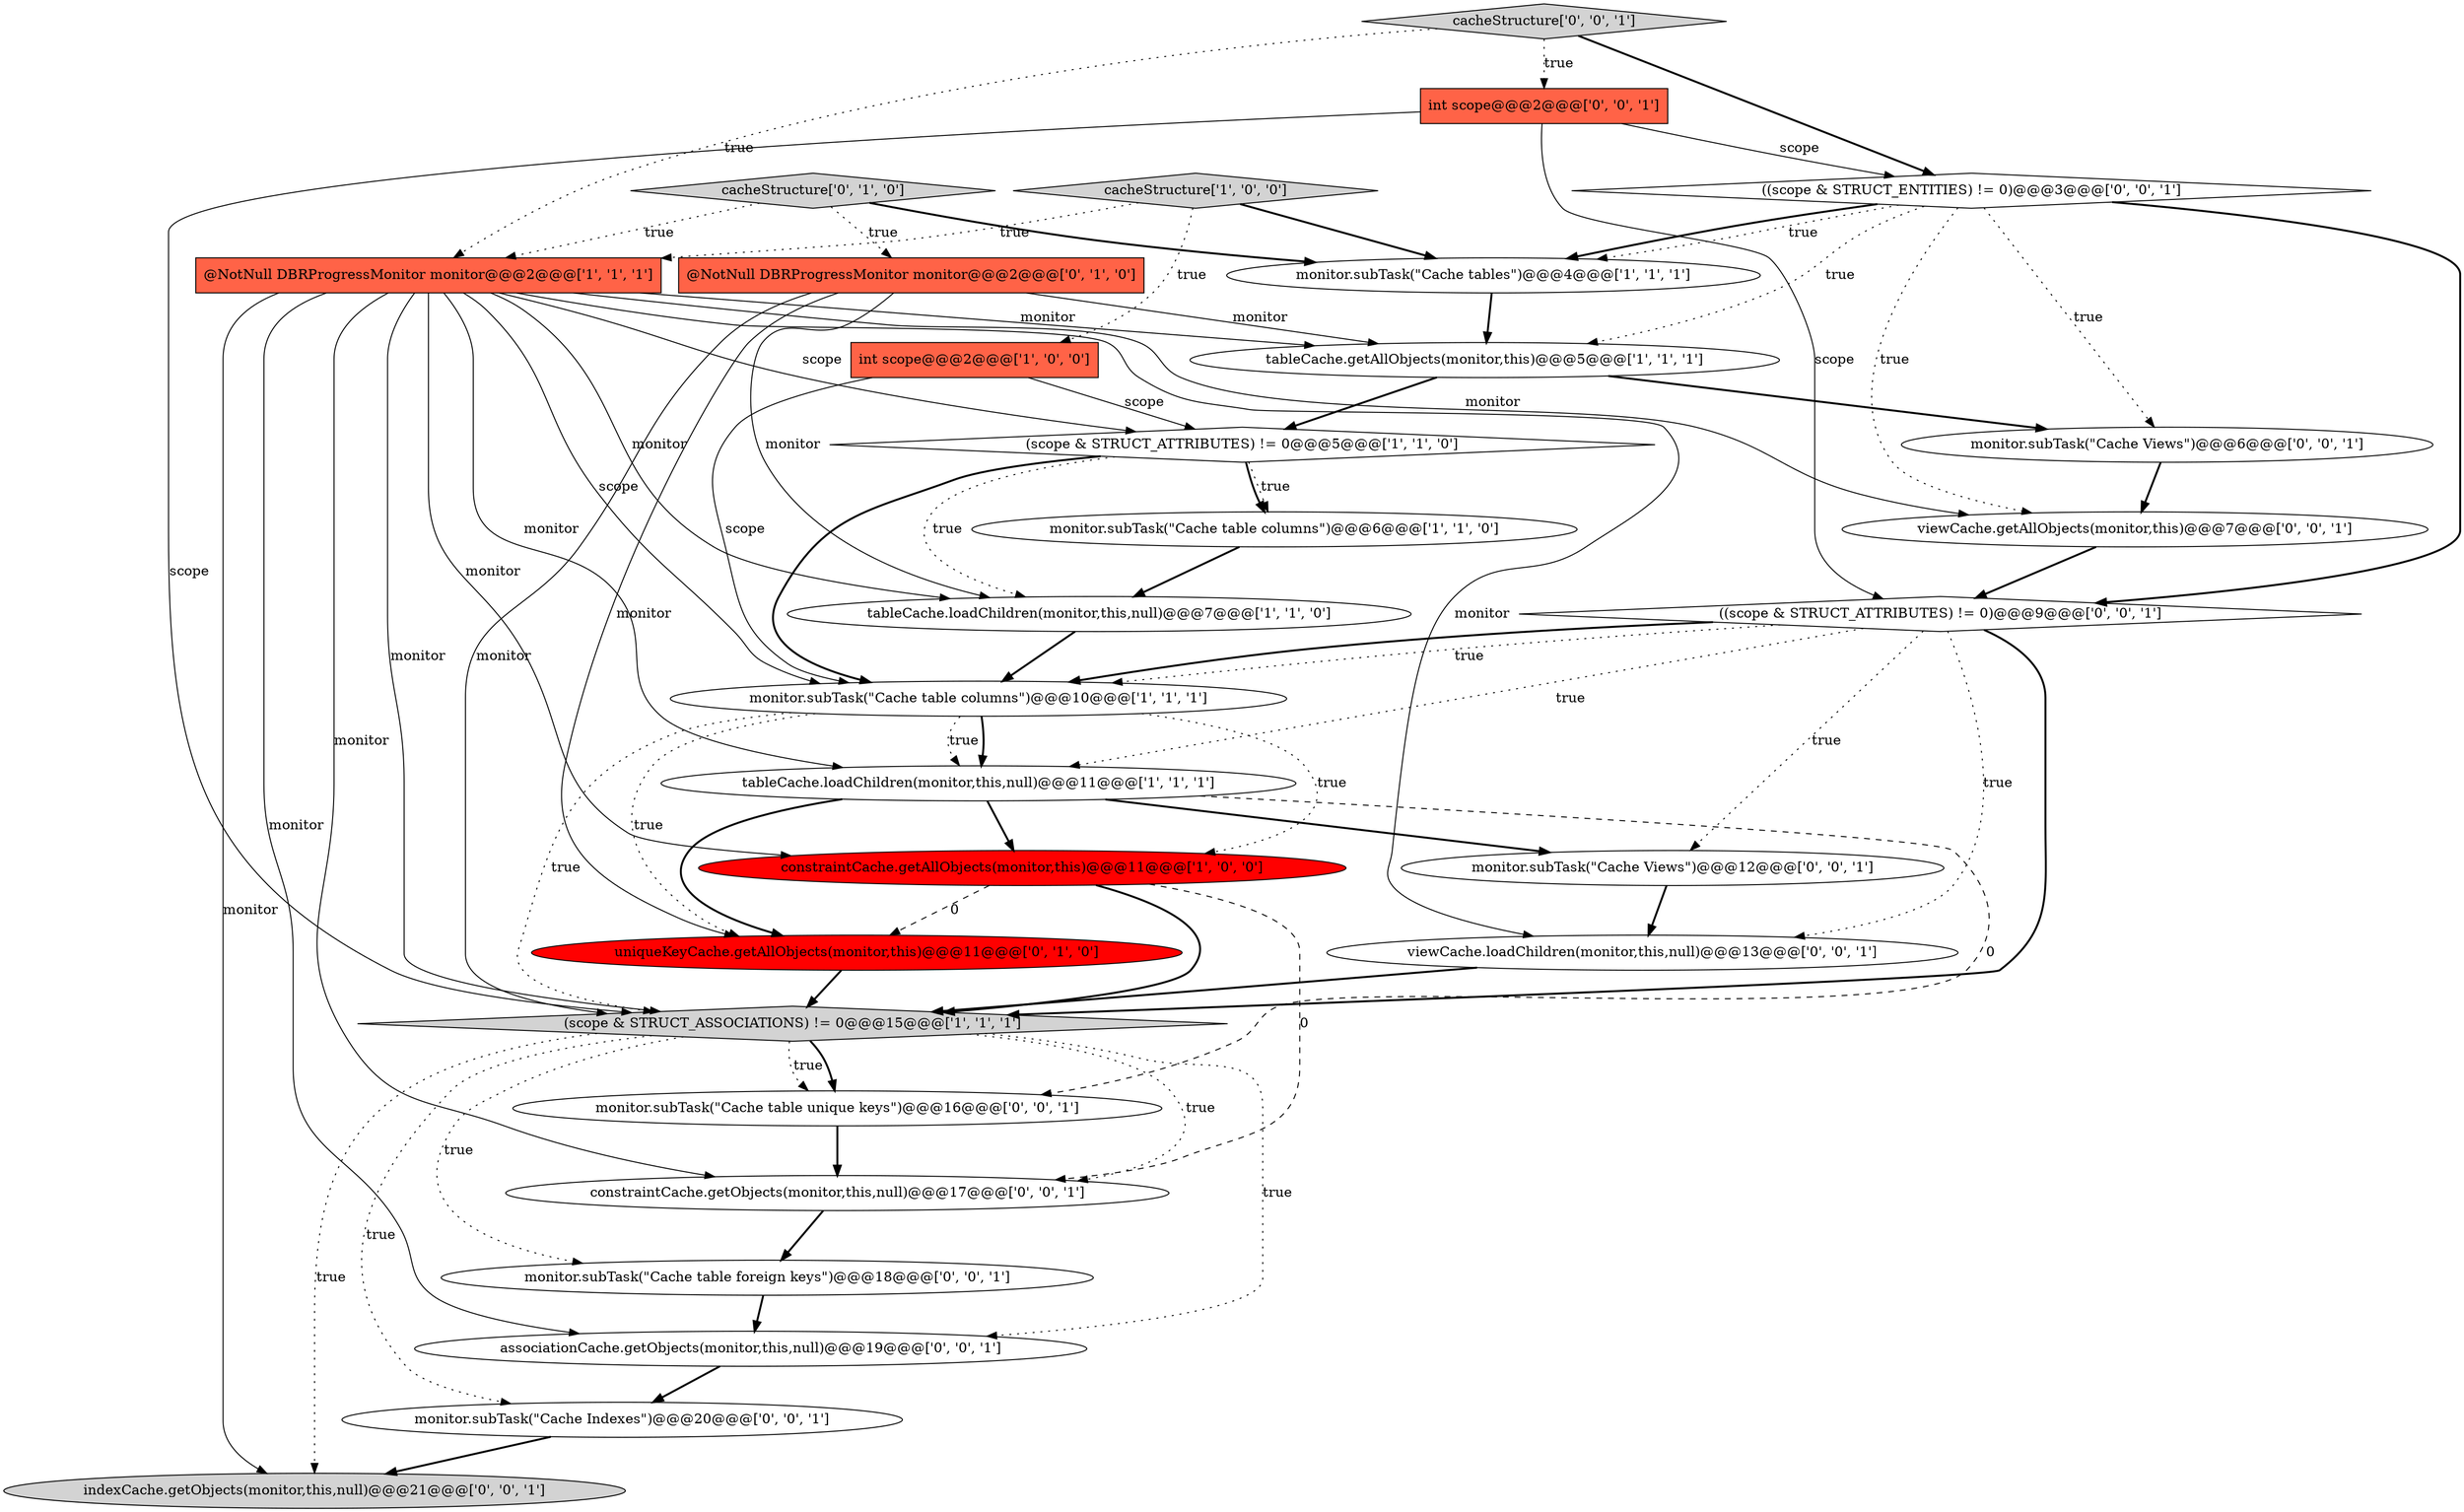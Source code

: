 digraph {
1 [style = filled, label = "tableCache.getAllObjects(monitor,this)@@@5@@@['1', '1', '1']", fillcolor = white, shape = ellipse image = "AAA0AAABBB1BBB"];
5 [style = filled, label = "monitor.subTask(\"Cache tables\")@@@4@@@['1', '1', '1']", fillcolor = white, shape = ellipse image = "AAA0AAABBB1BBB"];
22 [style = filled, label = "monitor.subTask(\"Cache table foreign keys\")@@@18@@@['0', '0', '1']", fillcolor = white, shape = ellipse image = "AAA0AAABBB3BBB"];
20 [style = filled, label = "((scope & STRUCT_ATTRIBUTES) != 0)@@@9@@@['0', '0', '1']", fillcolor = white, shape = diamond image = "AAA0AAABBB3BBB"];
9 [style = filled, label = "constraintCache.getAllObjects(monitor,this)@@@11@@@['1', '0', '0']", fillcolor = red, shape = ellipse image = "AAA1AAABBB1BBB"];
15 [style = filled, label = "monitor.subTask(\"Cache Views\")@@@6@@@['0', '0', '1']", fillcolor = white, shape = ellipse image = "AAA0AAABBB3BBB"];
23 [style = filled, label = "constraintCache.getObjects(monitor,this,null)@@@17@@@['0', '0', '1']", fillcolor = white, shape = ellipse image = "AAA0AAABBB3BBB"];
4 [style = filled, label = "int scope@@@2@@@['1', '0', '0']", fillcolor = tomato, shape = box image = "AAA0AAABBB1BBB"];
21 [style = filled, label = "monitor.subTask(\"Cache Indexes\")@@@20@@@['0', '0', '1']", fillcolor = white, shape = ellipse image = "AAA0AAABBB3BBB"];
11 [style = filled, label = "monitor.subTask(\"Cache table columns\")@@@6@@@['1', '1', '0']", fillcolor = white, shape = ellipse image = "AAA0AAABBB1BBB"];
28 [style = filled, label = "indexCache.getObjects(monitor,this,null)@@@21@@@['0', '0', '1']", fillcolor = lightgray, shape = ellipse image = "AAA0AAABBB3BBB"];
0 [style = filled, label = "cacheStructure['1', '0', '0']", fillcolor = lightgray, shape = diamond image = "AAA0AAABBB1BBB"];
19 [style = filled, label = "((scope & STRUCT_ENTITIES) != 0)@@@3@@@['0', '0', '1']", fillcolor = white, shape = diamond image = "AAA0AAABBB3BBB"];
24 [style = filled, label = "monitor.subTask(\"Cache table unique keys\")@@@16@@@['0', '0', '1']", fillcolor = white, shape = ellipse image = "AAA0AAABBB3BBB"];
13 [style = filled, label = "cacheStructure['0', '1', '0']", fillcolor = lightgray, shape = diamond image = "AAA0AAABBB2BBB"];
10 [style = filled, label = "@NotNull DBRProgressMonitor monitor@@@2@@@['1', '1', '1']", fillcolor = tomato, shape = box image = "AAA0AAABBB1BBB"];
8 [style = filled, label = "tableCache.loadChildren(monitor,this,null)@@@11@@@['1', '1', '1']", fillcolor = white, shape = ellipse image = "AAA0AAABBB1BBB"];
14 [style = filled, label = "@NotNull DBRProgressMonitor monitor@@@2@@@['0', '1', '0']", fillcolor = tomato, shape = box image = "AAA0AAABBB2BBB"];
3 [style = filled, label = "tableCache.loadChildren(monitor,this,null)@@@7@@@['1', '1', '0']", fillcolor = white, shape = ellipse image = "AAA0AAABBB1BBB"];
27 [style = filled, label = "associationCache.getObjects(monitor,this,null)@@@19@@@['0', '0', '1']", fillcolor = white, shape = ellipse image = "AAA0AAABBB3BBB"];
17 [style = filled, label = "int scope@@@2@@@['0', '0', '1']", fillcolor = tomato, shape = box image = "AAA0AAABBB3BBB"];
12 [style = filled, label = "uniqueKeyCache.getAllObjects(monitor,this)@@@11@@@['0', '1', '0']", fillcolor = red, shape = ellipse image = "AAA1AAABBB2BBB"];
7 [style = filled, label = "monitor.subTask(\"Cache table columns\")@@@10@@@['1', '1', '1']", fillcolor = white, shape = ellipse image = "AAA0AAABBB1BBB"];
2 [style = filled, label = "(scope & STRUCT_ASSOCIATIONS) != 0@@@15@@@['1', '1', '1']", fillcolor = lightgray, shape = diamond image = "AAA0AAABBB1BBB"];
16 [style = filled, label = "viewCache.loadChildren(monitor,this,null)@@@13@@@['0', '0', '1']", fillcolor = white, shape = ellipse image = "AAA0AAABBB3BBB"];
18 [style = filled, label = "monitor.subTask(\"Cache Views\")@@@12@@@['0', '0', '1']", fillcolor = white, shape = ellipse image = "AAA0AAABBB3BBB"];
25 [style = filled, label = "cacheStructure['0', '0', '1']", fillcolor = lightgray, shape = diamond image = "AAA0AAABBB3BBB"];
6 [style = filled, label = "(scope & STRUCT_ATTRIBUTES) != 0@@@5@@@['1', '1', '0']", fillcolor = white, shape = diamond image = "AAA0AAABBB1BBB"];
26 [style = filled, label = "viewCache.getAllObjects(monitor,this)@@@7@@@['0', '0', '1']", fillcolor = white, shape = ellipse image = "AAA0AAABBB3BBB"];
10->3 [style = solid, label="monitor"];
10->16 [style = solid, label="monitor"];
7->2 [style = dotted, label="true"];
19->1 [style = dotted, label="true"];
10->6 [style = solid, label="scope"];
19->26 [style = dotted, label="true"];
2->22 [style = dotted, label="true"];
0->10 [style = dotted, label="true"];
9->2 [style = bold, label=""];
8->18 [style = bold, label=""];
2->24 [style = dotted, label="true"];
20->8 [style = dotted, label="true"];
17->2 [style = solid, label="scope"];
10->26 [style = solid, label="monitor"];
19->20 [style = bold, label=""];
1->15 [style = bold, label=""];
0->4 [style = dotted, label="true"];
14->2 [style = solid, label="monitor"];
10->2 [style = solid, label="monitor"];
14->1 [style = solid, label="monitor"];
10->9 [style = solid, label="monitor"];
10->1 [style = solid, label="monitor"];
2->23 [style = dotted, label="true"];
2->21 [style = dotted, label="true"];
7->9 [style = dotted, label="true"];
20->7 [style = dotted, label="true"];
16->2 [style = bold, label=""];
19->15 [style = dotted, label="true"];
7->8 [style = bold, label=""];
17->20 [style = solid, label="scope"];
13->10 [style = dotted, label="true"];
2->28 [style = dotted, label="true"];
8->24 [style = dashed, label="0"];
9->23 [style = dashed, label="0"];
20->16 [style = dotted, label="true"];
21->28 [style = bold, label=""];
10->8 [style = solid, label="monitor"];
15->26 [style = bold, label=""];
7->12 [style = dotted, label="true"];
20->2 [style = bold, label=""];
17->19 [style = solid, label="scope"];
19->5 [style = bold, label=""];
14->3 [style = solid, label="monitor"];
5->1 [style = bold, label=""];
12->2 [style = bold, label=""];
1->6 [style = bold, label=""];
23->22 [style = bold, label=""];
22->27 [style = bold, label=""];
3->7 [style = bold, label=""];
11->3 [style = bold, label=""];
2->27 [style = dotted, label="true"];
25->17 [style = dotted, label="true"];
10->23 [style = solid, label="monitor"];
6->11 [style = bold, label=""];
10->28 [style = solid, label="monitor"];
25->19 [style = bold, label=""];
8->9 [style = bold, label=""];
4->6 [style = solid, label="scope"];
13->5 [style = bold, label=""];
19->5 [style = dotted, label="true"];
20->18 [style = dotted, label="true"];
9->12 [style = dashed, label="0"];
4->7 [style = solid, label="scope"];
25->10 [style = dotted, label="true"];
6->11 [style = dotted, label="true"];
14->12 [style = solid, label="monitor"];
20->7 [style = bold, label=""];
6->7 [style = bold, label=""];
2->24 [style = bold, label=""];
6->3 [style = dotted, label="true"];
7->8 [style = dotted, label="true"];
27->21 [style = bold, label=""];
13->14 [style = dotted, label="true"];
8->12 [style = bold, label=""];
26->20 [style = bold, label=""];
10->7 [style = solid, label="scope"];
0->5 [style = bold, label=""];
10->27 [style = solid, label="monitor"];
24->23 [style = bold, label=""];
18->16 [style = bold, label=""];
}
